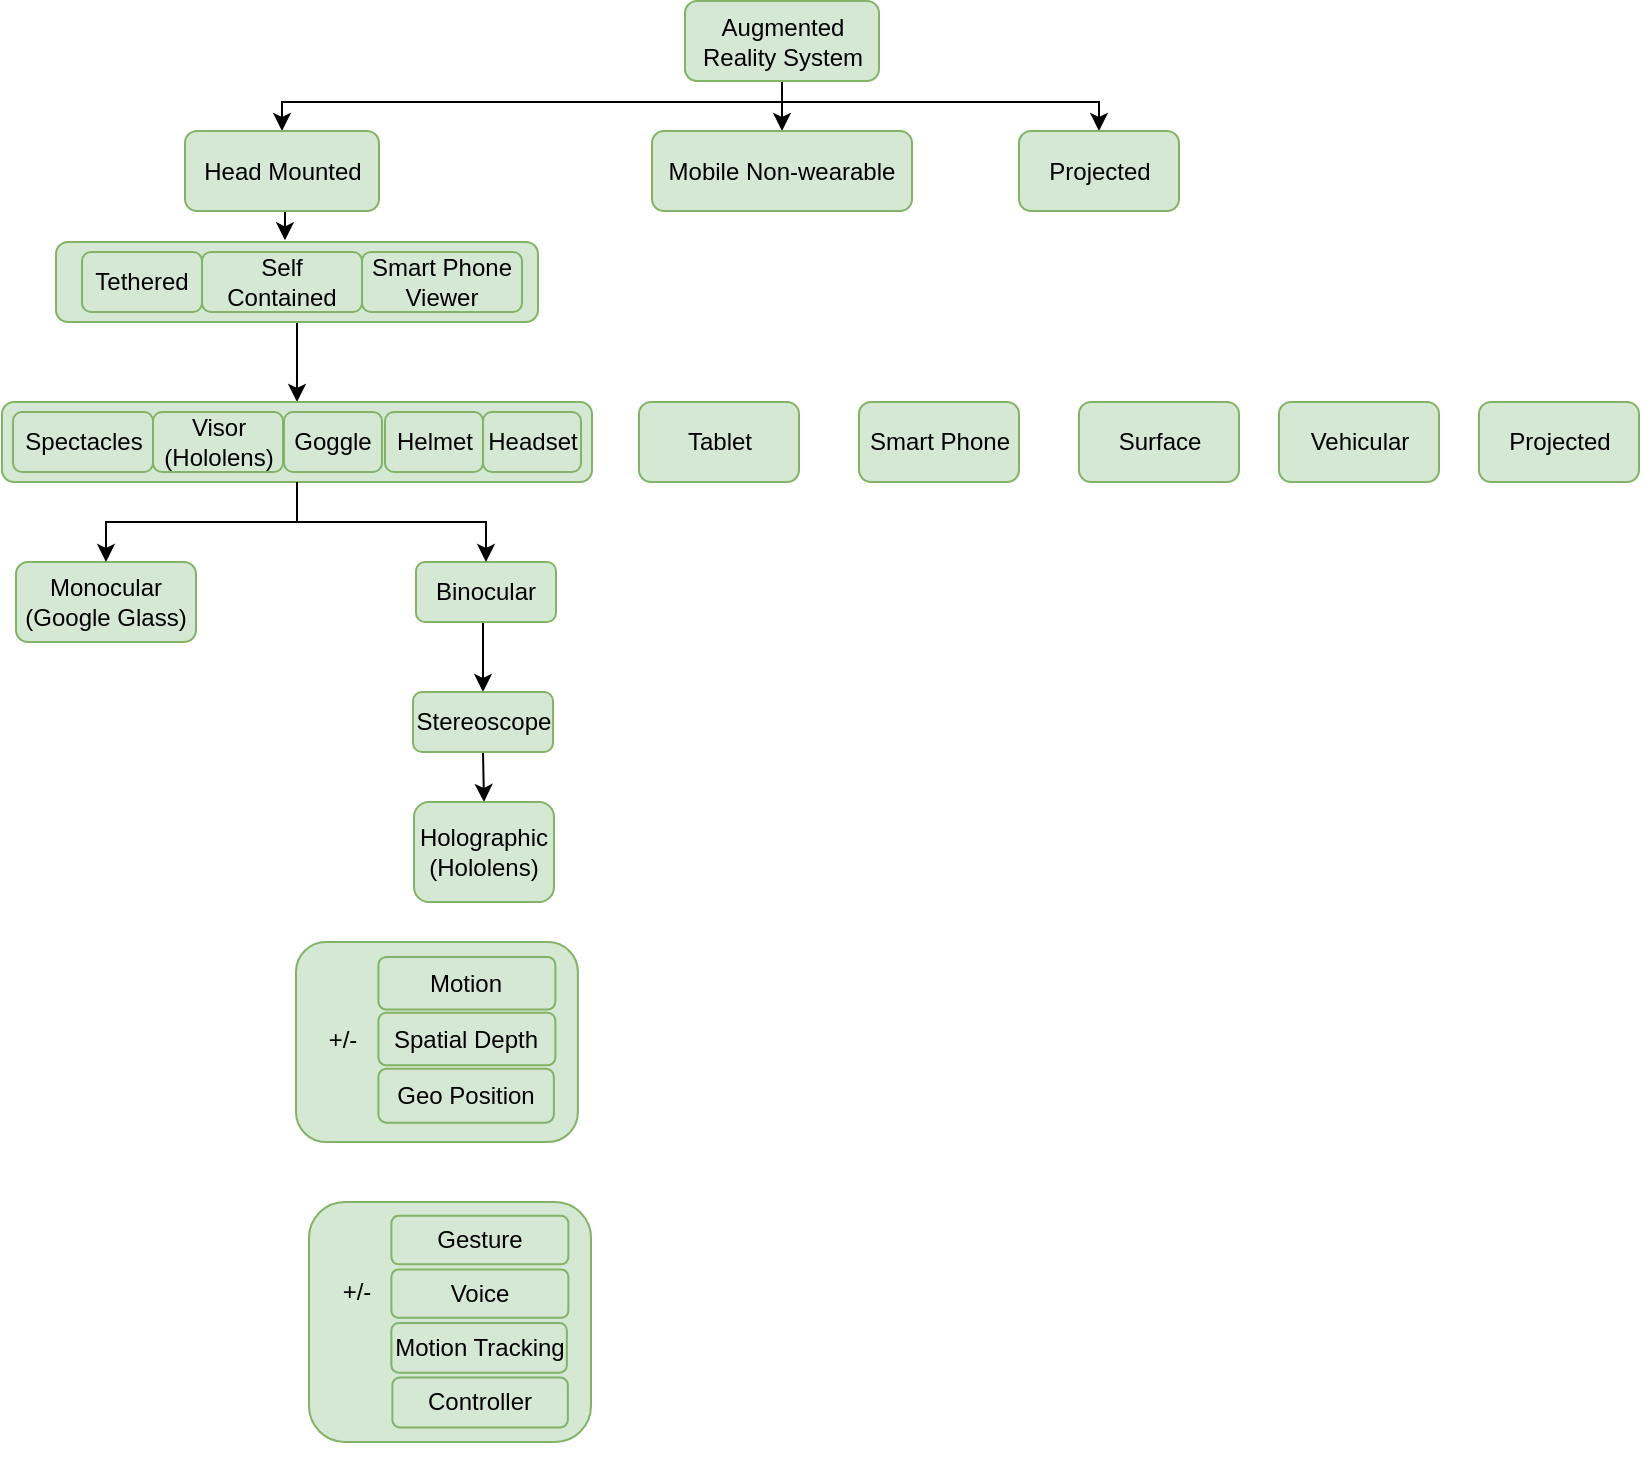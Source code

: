 <mxfile version="10.8.9" type="github"><diagram id="5TIKYM5dXn2SGyg6p6yH" name="Page-1"><mxGraphModel dx="697" dy="1562" grid="1" gridSize="10" guides="1" tooltips="1" connect="1" arrows="1" fold="1" page="1" pageScale="1" pageWidth="827" pageHeight="1169" math="0" shadow="0"><root><mxCell id="0"/><mxCell id="1" parent="0"/><mxCell id="D5JC9058XjDMy4aqYF9T-18" style="edgeStyle=orthogonalEdgeStyle;rounded=0;orthogonalLoop=1;jettySize=auto;html=1;exitX=0.5;exitY=1;exitDx=0;exitDy=0;entryX=0.5;entryY=0;entryDx=0;entryDy=0;" edge="1" parent="1" source="CAWZZHjb0KEW7NAQgctz-1" target="CAWZZHjb0KEW7NAQgctz-3"><mxGeometry relative="1" as="geometry"/></mxCell><mxCell id="D5JC9058XjDMy4aqYF9T-19" style="edgeStyle=orthogonalEdgeStyle;rounded=0;orthogonalLoop=1;jettySize=auto;html=1;exitX=0.5;exitY=1;exitDx=0;exitDy=0;" edge="1" parent="1" source="CAWZZHjb0KEW7NAQgctz-1" target="CAWZZHjb0KEW7NAQgctz-2"><mxGeometry relative="1" as="geometry"><Array as="points"><mxPoint x="403" y="50"/><mxPoint x="153" y="50"/></Array></mxGeometry></mxCell><mxCell id="D5JC9058XjDMy4aqYF9T-20" style="edgeStyle=orthogonalEdgeStyle;rounded=0;orthogonalLoop=1;jettySize=auto;html=1;exitX=0.5;exitY=1;exitDx=0;exitDy=0;entryX=0.5;entryY=0;entryDx=0;entryDy=0;" edge="1" parent="1" source="CAWZZHjb0KEW7NAQgctz-1" target="CAWZZHjb0KEW7NAQgctz-4"><mxGeometry relative="1" as="geometry"><Array as="points"><mxPoint x="403" y="50"/><mxPoint x="561" y="50"/></Array></mxGeometry></mxCell><mxCell id="CAWZZHjb0KEW7NAQgctz-1" value="Augmented Reality System" style="rounded=1;whiteSpace=wrap;html=1;fillColor=#d5e8d4;strokeColor=#82b366;" parent="1" vertex="1"><mxGeometry x="354.5" y="-0.5" width="97" height="40" as="geometry"/></mxCell><mxCell id="D5JC9058XjDMy4aqYF9T-21" style="edgeStyle=orthogonalEdgeStyle;rounded=0;orthogonalLoop=1;jettySize=auto;html=1;exitX=0.5;exitY=1;exitDx=0;exitDy=0;entryX=0.475;entryY=-0.021;entryDx=0;entryDy=0;entryPerimeter=0;" edge="1" parent="1" source="CAWZZHjb0KEW7NAQgctz-2" target="D5JC9058XjDMy4aqYF9T-9"><mxGeometry relative="1" as="geometry"/></mxCell><mxCell id="CAWZZHjb0KEW7NAQgctz-2" value="Head Mounted" style="rounded=1;whiteSpace=wrap;html=1;fillColor=#d5e8d4;strokeColor=#82b366;" parent="1" vertex="1"><mxGeometry x="104.5" y="64.5" width="97" height="40" as="geometry"/></mxCell><mxCell id="CAWZZHjb0KEW7NAQgctz-3" value="Mobile Non-wearable" style="rounded=1;whiteSpace=wrap;html=1;fillColor=#d5e8d4;strokeColor=#82b366;" parent="1" vertex="1"><mxGeometry x="338" y="64.5" width="130" height="40" as="geometry"/></mxCell><mxCell id="CAWZZHjb0KEW7NAQgctz-4" value="Projected" style="rounded=1;whiteSpace=wrap;html=1;fillColor=#d5e8d4;strokeColor=#82b366;" parent="1" vertex="1"><mxGeometry x="521.5" y="64.5" width="80" height="40" as="geometry"/></mxCell><mxCell id="D5JC9058XjDMy4aqYF9T-3" value="Surface" style="rounded=1;whiteSpace=wrap;html=1;fillColor=#d5e8d4;strokeColor=#82b366;" vertex="1" parent="1"><mxGeometry x="551.5" y="200" width="80" height="40" as="geometry"/></mxCell><mxCell id="D5JC9058XjDMy4aqYF9T-4" value="Vehicular" style="rounded=1;whiteSpace=wrap;html=1;fillColor=#d5e8d4;strokeColor=#82b366;" vertex="1" parent="1"><mxGeometry x="651.5" y="200" width="80" height="40" as="geometry"/></mxCell><mxCell id="D5JC9058XjDMy4aqYF9T-5" value="Projected" style="rounded=1;whiteSpace=wrap;html=1;fillColor=#d5e8d4;strokeColor=#82b366;" vertex="1" parent="1"><mxGeometry x="751.5" y="200" width="80" height="40" as="geometry"/></mxCell><mxCell id="D5JC9058XjDMy4aqYF9T-6" value="Tablet" style="rounded=1;whiteSpace=wrap;html=1;fillColor=#d5e8d4;strokeColor=#82b366;" vertex="1" parent="1"><mxGeometry x="331.5" y="200" width="80" height="40" as="geometry"/></mxCell><mxCell id="D5JC9058XjDMy4aqYF9T-7" value="Smart Phone" style="rounded=1;whiteSpace=wrap;html=1;fillColor=#d5e8d4;strokeColor=#82b366;" vertex="1" parent="1"><mxGeometry x="441.5" y="200" width="80" height="40" as="geometry"/></mxCell><mxCell id="D5JC9058XjDMy4aqYF9T-22" style="edgeStyle=orthogonalEdgeStyle;rounded=0;orthogonalLoop=1;jettySize=auto;html=1;exitX=0.5;exitY=1;exitDx=0;exitDy=0;entryX=0.5;entryY=0;entryDx=0;entryDy=0;" edge="1" parent="1" source="D5JC9058XjDMy4aqYF9T-9" target="D5JC9058XjDMy4aqYF9T-17"><mxGeometry relative="1" as="geometry"/></mxCell><mxCell id="D5JC9058XjDMy4aqYF9T-23" value="" style="group" vertex="1" connectable="0" parent="1"><mxGeometry x="13" y="200" width="295" height="40" as="geometry"/></mxCell><mxCell id="D5JC9058XjDMy4aqYF9T-17" value="" style="rounded=1;whiteSpace=wrap;html=1;fillColor=#d5e8d4;strokeColor=#82b366;" vertex="1" parent="D5JC9058XjDMy4aqYF9T-23"><mxGeometry width="295" height="40" as="geometry"/></mxCell><mxCell id="D5JC9058XjDMy4aqYF9T-8" value="Spectacles" style="rounded=1;whiteSpace=wrap;html=1;fillColor=#d5e8d4;strokeColor=#82b366;" vertex="1" parent="D5JC9058XjDMy4aqYF9T-23"><mxGeometry x="5.5" y="5" width="70" height="30" as="geometry"/></mxCell><mxCell id="D5JC9058XjDMy4aqYF9T-13" value="Visor&lt;br&gt;(Hololens)" style="rounded=1;whiteSpace=wrap;html=1;fillColor=#d5e8d4;strokeColor=#82b366;" vertex="1" parent="D5JC9058XjDMy4aqYF9T-23"><mxGeometry x="75.5" y="5" width="65" height="30" as="geometry"/></mxCell><mxCell id="D5JC9058XjDMy4aqYF9T-14" value="Goggle" style="rounded=1;whiteSpace=wrap;html=1;fillColor=#d5e8d4;strokeColor=#82b366;" vertex="1" parent="D5JC9058XjDMy4aqYF9T-23"><mxGeometry x="141" y="5" width="49" height="30" as="geometry"/></mxCell><mxCell id="D5JC9058XjDMy4aqYF9T-15" value="Helmet" style="rounded=1;whiteSpace=wrap;html=1;fillColor=#d5e8d4;strokeColor=#82b366;" vertex="1" parent="D5JC9058XjDMy4aqYF9T-23"><mxGeometry x="191.5" y="5" width="49" height="30" as="geometry"/></mxCell><mxCell id="D5JC9058XjDMy4aqYF9T-16" value="Headset" style="rounded=1;whiteSpace=wrap;html=1;fillColor=#d5e8d4;strokeColor=#82b366;" vertex="1" parent="D5JC9058XjDMy4aqYF9T-23"><mxGeometry x="240.5" y="5" width="49" height="30" as="geometry"/></mxCell><mxCell id="D5JC9058XjDMy4aqYF9T-24" value="" style="group" vertex="1" connectable="0" parent="1"><mxGeometry x="40" y="120" width="241" height="40" as="geometry"/></mxCell><mxCell id="D5JC9058XjDMy4aqYF9T-9" value="" style="rounded=1;whiteSpace=wrap;html=1;fillColor=#d5e8d4;strokeColor=#82b366;" vertex="1" parent="D5JC9058XjDMy4aqYF9T-24"><mxGeometry width="241" height="40" as="geometry"/></mxCell><mxCell id="D5JC9058XjDMy4aqYF9T-10" value="Tethered" style="rounded=1;whiteSpace=wrap;html=1;fillColor=#d5e8d4;strokeColor=#82b366;" vertex="1" parent="D5JC9058XjDMy4aqYF9T-24"><mxGeometry x="13" y="5" width="60" height="30" as="geometry"/></mxCell><mxCell id="D5JC9058XjDMy4aqYF9T-11" value="Self Contained" style="rounded=1;whiteSpace=wrap;html=1;fillColor=#d5e8d4;strokeColor=#82b366;" vertex="1" parent="D5JC9058XjDMy4aqYF9T-24"><mxGeometry x="73" y="5" width="80" height="30" as="geometry"/></mxCell><mxCell id="D5JC9058XjDMy4aqYF9T-12" value="Smart Phone Viewer" style="rounded=1;whiteSpace=wrap;html=1;fillColor=#d5e8d4;strokeColor=#82b366;" vertex="1" parent="D5JC9058XjDMy4aqYF9T-24"><mxGeometry x="153" y="5" width="80" height="30" as="geometry"/></mxCell><mxCell id="D5JC9058XjDMy4aqYF9T-25" value="Monocular&lt;br&gt;(Google Glass)&lt;br&gt;" style="rounded=1;whiteSpace=wrap;html=1;fillColor=#d5e8d4;strokeColor=#82b366;" vertex="1" parent="1"><mxGeometry x="20" y="280" width="90" height="40" as="geometry"/></mxCell><mxCell id="D5JC9058XjDMy4aqYF9T-30" style="edgeStyle=orthogonalEdgeStyle;rounded=0;orthogonalLoop=1;jettySize=auto;html=1;exitX=0.5;exitY=1;exitDx=0;exitDy=0;entryX=0.5;entryY=0;entryDx=0;entryDy=0;" edge="1" parent="1" source="D5JC9058XjDMy4aqYF9T-26" target="D5JC9058XjDMy4aqYF9T-27"><mxGeometry relative="1" as="geometry"/></mxCell><mxCell id="D5JC9058XjDMy4aqYF9T-26" value="Binocular" style="rounded=1;whiteSpace=wrap;html=1;fillColor=#d5e8d4;strokeColor=#82b366;" vertex="1" parent="1"><mxGeometry x="220" y="280" width="70" height="30" as="geometry"/></mxCell><mxCell id="D5JC9058XjDMy4aqYF9T-33" style="edgeStyle=orthogonalEdgeStyle;rounded=0;orthogonalLoop=1;jettySize=auto;html=1;exitX=0.5;exitY=1;exitDx=0;exitDy=0;entryX=0.5;entryY=0;entryDx=0;entryDy=0;" edge="1" parent="1" source="D5JC9058XjDMy4aqYF9T-27" target="D5JC9058XjDMy4aqYF9T-32"><mxGeometry relative="1" as="geometry"/></mxCell><mxCell id="D5JC9058XjDMy4aqYF9T-27" value="Stereoscope" style="rounded=1;whiteSpace=wrap;html=1;fillColor=#d5e8d4;strokeColor=#82b366;" vertex="1" parent="1"><mxGeometry x="218.5" y="345" width="70" height="30" as="geometry"/></mxCell><mxCell id="D5JC9058XjDMy4aqYF9T-28" style="edgeStyle=orthogonalEdgeStyle;rounded=0;orthogonalLoop=1;jettySize=auto;html=1;exitX=0.5;exitY=1;exitDx=0;exitDy=0;" edge="1" parent="1" source="D5JC9058XjDMy4aqYF9T-17" target="D5JC9058XjDMy4aqYF9T-25"><mxGeometry relative="1" as="geometry"/></mxCell><mxCell id="D5JC9058XjDMy4aqYF9T-31" style="edgeStyle=orthogonalEdgeStyle;rounded=0;orthogonalLoop=1;jettySize=auto;html=1;exitX=0.5;exitY=1;exitDx=0;exitDy=0;entryX=0.5;entryY=0;entryDx=0;entryDy=0;" edge="1" parent="1" source="D5JC9058XjDMy4aqYF9T-17" target="D5JC9058XjDMy4aqYF9T-26"><mxGeometry relative="1" as="geometry"/></mxCell><mxCell id="D5JC9058XjDMy4aqYF9T-32" value="Holographic&lt;br&gt;(Hololens)&lt;br&gt;" style="rounded=1;whiteSpace=wrap;html=1;fillColor=#d5e8d4;strokeColor=#82b366;" vertex="1" parent="1"><mxGeometry x="219" y="400" width="70" height="50" as="geometry"/></mxCell><mxCell id="D5JC9058XjDMy4aqYF9T-42" value="" style="group" vertex="1" connectable="0" parent="1"><mxGeometry x="160" y="470" width="148" height="105" as="geometry"/></mxCell><mxCell id="D5JC9058XjDMy4aqYF9T-34" value="" style="group" vertex="1" connectable="0" parent="D5JC9058XjDMy4aqYF9T-42"><mxGeometry width="148" height="105" as="geometry"/></mxCell><mxCell id="D5JC9058XjDMy4aqYF9T-35" value="" style="rounded=1;whiteSpace=wrap;html=1;fillColor=#d5e8d4;strokeColor=#82b366;" vertex="1" parent="D5JC9058XjDMy4aqYF9T-34"><mxGeometry width="140.952" height="100" as="geometry"/></mxCell><mxCell id="D5JC9058XjDMy4aqYF9T-37" value="Motion" style="rounded=1;whiteSpace=wrap;html=1;fillColor=#d5e8d4;strokeColor=#82b366;" vertex="1" parent="D5JC9058XjDMy4aqYF9T-34"><mxGeometry x="41.196" y="7.5" width="88.495" height="26.25" as="geometry"/></mxCell><mxCell id="D5JC9058XjDMy4aqYF9T-38" value="Spatial Depth" style="rounded=1;whiteSpace=wrap;html=1;fillColor=#d5e8d4;strokeColor=#82b366;" vertex="1" parent="D5JC9058XjDMy4aqYF9T-34"><mxGeometry x="41.196" y="35.413" width="88.495" height="26.25" as="geometry"/></mxCell><mxCell id="D5JC9058XjDMy4aqYF9T-39" value="Geo Position" style="rounded=1;whiteSpace=wrap;html=1;fillColor=#d5e8d4;strokeColor=#82b366;" vertex="1" parent="D5JC9058XjDMy4aqYF9T-34"><mxGeometry x="41.196" y="63.326" width="87.732" height="27.0" as="geometry"/></mxCell><mxCell id="D5JC9058XjDMy4aqYF9T-41" value="+/-" style="text;html=1;strokeColor=none;fillColor=none;align=center;verticalAlign=middle;whiteSpace=wrap;rounded=0;" vertex="1" parent="D5JC9058XjDMy4aqYF9T-34"><mxGeometry x="6.167" y="38.5" width="35.238" height="20" as="geometry"/></mxCell><mxCell id="D5JC9058XjDMy4aqYF9T-43" value="" style="group" vertex="1" connectable="0" parent="1"><mxGeometry x="166.5" y="600" width="148" height="130" as="geometry"/></mxCell><mxCell id="D5JC9058XjDMy4aqYF9T-44" value="" style="group" vertex="1" connectable="0" parent="D5JC9058XjDMy4aqYF9T-43"><mxGeometry width="148" height="120" as="geometry"/></mxCell><mxCell id="D5JC9058XjDMy4aqYF9T-45" value="" style="rounded=1;whiteSpace=wrap;html=1;fillColor=#d5e8d4;strokeColor=#82b366;" vertex="1" parent="D5JC9058XjDMy4aqYF9T-44"><mxGeometry width="141" height="120" as="geometry"/></mxCell><mxCell id="D5JC9058XjDMy4aqYF9T-46" value="Gesture" style="rounded=1;whiteSpace=wrap;html=1;fillColor=#d5e8d4;strokeColor=#82b366;" vertex="1" parent="D5JC9058XjDMy4aqYF9T-44"><mxGeometry x="41.196" y="6.923" width="88.495" height="24.231" as="geometry"/></mxCell><mxCell id="D5JC9058XjDMy4aqYF9T-47" value="Voice" style="rounded=1;whiteSpace=wrap;html=1;fillColor=#d5e8d4;strokeColor=#82b366;" vertex="1" parent="D5JC9058XjDMy4aqYF9T-44"><mxGeometry x="41.196" y="33.689" width="88.495" height="24.231" as="geometry"/></mxCell><mxCell id="D5JC9058XjDMy4aqYF9T-48" value="Motion Tracking" style="rounded=1;whiteSpace=wrap;html=1;fillColor=#d5e8d4;strokeColor=#82b366;" vertex="1" parent="D5JC9058XjDMy4aqYF9T-44"><mxGeometry x="41.196" y="60.455" width="87.732" height="24.923" as="geometry"/></mxCell><mxCell id="D5JC9058XjDMy4aqYF9T-49" value="+/-" style="text;html=1;strokeColor=none;fillColor=none;align=center;verticalAlign=middle;whiteSpace=wrap;rounded=0;" vertex="1" parent="D5JC9058XjDMy4aqYF9T-44"><mxGeometry x="6.167" y="35.538" width="35.238" height="18.462" as="geometry"/></mxCell><mxCell id="D5JC9058XjDMy4aqYF9T-50" value="Controller" style="rounded=1;whiteSpace=wrap;html=1;fillColor=#d5e8d4;strokeColor=#82b366;" vertex="1" parent="D5JC9058XjDMy4aqYF9T-44"><mxGeometry x="41.696" y="87.763" width="87.732" height="24.923" as="geometry"/></mxCell></root></mxGraphModel></diagram></mxfile>